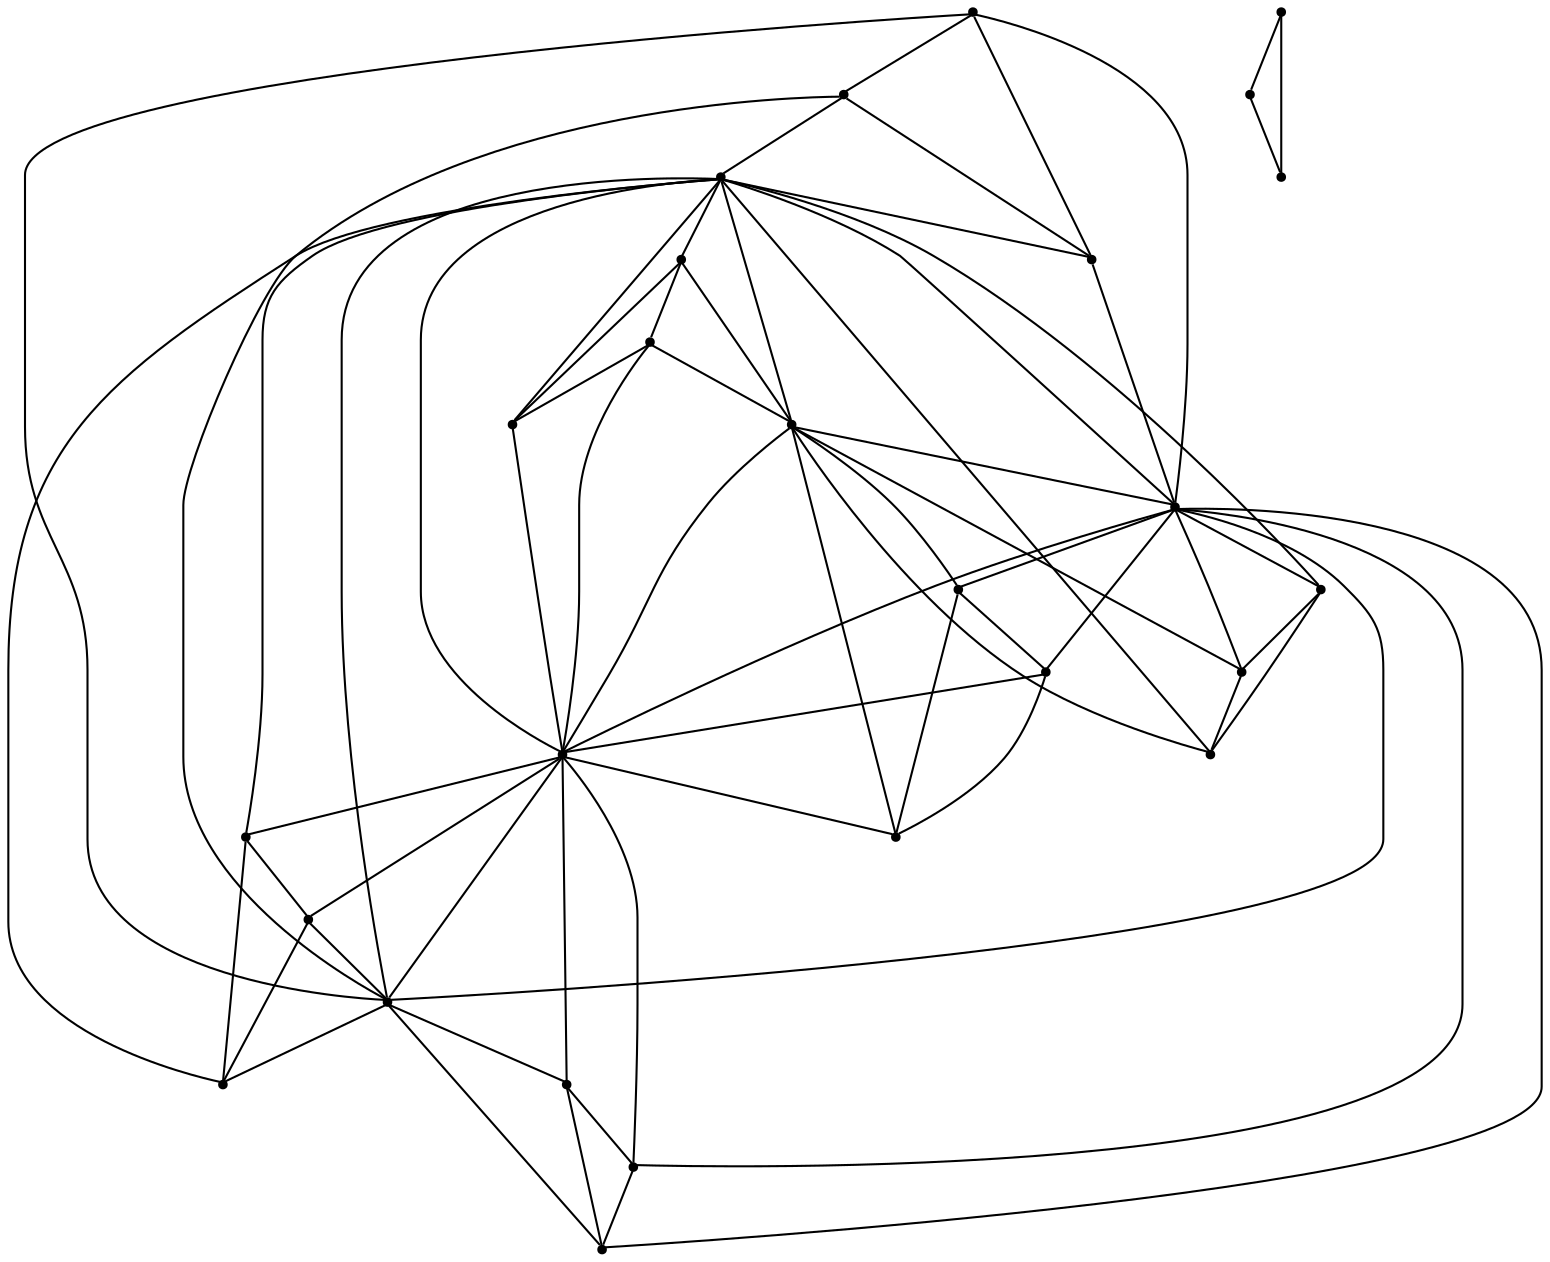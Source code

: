 graph {
  node [shape=point,comment="{\"directed\":false,\"doi\":\"10.1007/978-3-540-31843-9_27\",\"figure\":\"3 (2)\"}"]

  v0 [pos="1278.7378769985464,347.3077333890475"]
  v1 [pos="1580.2939725654069,292.05766090979944"]
  v2 [pos="1364.753874454942,472.55772321652137"]
  v3 [pos="1299.4917196584302,312.5576850695488"]
  v4 [pos="1298.7416106468022,479.5577562772311"]
  v5 [pos="1374.255636809593,390.05764692257617"]
  v6 [pos="1298.7416106468024,385.8077562772311"]
  v7 [pos="1437.2673373909884,614.0576240343926"]
  v8 [pos="1416.7635310683138,648.5577461047051"]
  v9 [pos="1396.00968840843,614.0576240343926"]
  v10 [pos="1354.0018668241278,422.80771304399536"]
  v11 [pos="1344.2500363372094,506.05769524207483"]
  v12 [pos="1333.7480968386626,389.30761386186646"]
  v13 [pos="1298.7416106468022,573.3077562772311"]
  v14 [pos="1324.9964752906976,472.55772321652137"]
  v15 [pos="1299.4917196584302,679.8077461047051"]
  v16 [pos="1319.9955259811045,347.3077333890475"]
  v17 [pos="1319.9955259811045,645.3076240343926"]
  v18 [pos="1278.7378769985464,645.3076240343926"]
  v19 [pos="1017.6892896075582,292.05766090979944"]
  v20 [pos="1248.732308321221,423.80773593217896"]
  v21 [pos="1252.9830532340118,507.8076240343925"]
  v22 [pos="1273.7369594840118,473.5577461047051"]
  v23 [pos="1269.4861509811044,389.30761386186646"]
  v24 [pos="1233.4794558502908,474.05772575965295"]
  v25 [pos="1228.2284702034883,389.30761386186646"]

  v19 -- v0 [id="-2",pos="1017.6892896075582,292.05766090979944 1278.7378769985464,347.3077333890475 1278.7378769985464,347.3077333890475 1278.7378769985464,347.3077333890475"]
  v19 -- v24 [id="-3",pos="1017.6892896075582,292.05766090979944 1233.4794558502908,474.05772575965295 1233.4794558502908,474.05772575965295 1233.4794558502908,474.05772575965295"]
  v19 -- v6 [id="-4",pos="1017.6892896075582,292.05766090979944 1298.7416106468024,385.8077562772311 1298.7416106468024,385.8077562772311 1298.7416106468024,385.8077562772311"]
  v19 -- v18 [id="-5",pos="1017.6892896075582,292.05766090979944 1278.7378769985464,645.3076240343926 1278.7378769985464,645.3076240343926 1278.7378769985464,645.3076240343926"]
  v19 -- v1 [id="-6",pos="1017.6892896075582,292.05766090979944 1580.2939725654069,292.05766090979944 1580.2939725654069,292.05766090979944 1580.2939725654069,292.05766090979944"]
  v19 -- v23 [id="-7",pos="1017.6892896075582,292.05766090979944 1269.4861509811044,389.30761386186646 1269.4861509811044,389.30761386186646 1269.4861509811044,389.30761386186646"]
  v19 -- v22 [id="-8",pos="1017.6892896075582,292.05766090979944 1273.7369594840118,473.5577461047051 1273.7369594840118,473.5577461047051 1273.7369594840118,473.5577461047051"]
  v19 -- v4 [id="-9",pos="1017.6892896075582,292.05766090979944 1298.7416106468022,479.5577562772311 1298.7416106468022,479.5577562772311 1298.7416106468022,479.5577562772311"]
  v25 -- v4 [id="-10",pos="1228.2284702034883,389.30761386186646 1228.5202216569767,420.9619717720227 1228.5202216569767,420.9619717720227 1228.5202216569767,420.9619717720227 1298.7416106468022,479.5577562772311 1298.7416106468022,479.5577562772311 1298.7416106468022,479.5577562772311"]
  v25 -- v23 [id="-12",pos="1228.2284702034883,389.30761386186646 1269.4861509811044,389.30761386186646 1269.4861509811044,389.30761386186646 1269.4861509811044,389.30761386186646"]
  v24 -- v13 [id="-13",pos="1233.4794558502908,474.05772575965295 1234.3004360465115,498.1368578397311 1234.3004360465115,498.1368578397311 1234.3004360465115,498.1368578397311 1298.7416106468022,573.3077562772311 1298.7416106468022,573.3077562772311 1298.7416106468022,573.3077562772311"]
  v24 -- v22 [id="-14",pos="1233.4794558502908,474.05772575965295 1273.7369594840118,473.5577461047051 1273.7369594840118,473.5577461047051 1273.7369594840118,473.5577461047051"]
  v20 -- v4 [id="-15",pos="1248.732308321221,423.80773593217896 1298.7416106468022,479.5577562772311 1298.7416106468022,479.5577562772311 1298.7416106468022,479.5577562772311"]
  v20 -- v25 [id="-16",pos="1248.732308321221,423.80773593217896 1228.2284702034883,389.30761386186646 1228.2284702034883,389.30761386186646 1228.2284702034883,389.30761386186646"]
  v21 -- v24 [id="-17",pos="1252.9830532340118,507.8076240343925 1233.4794558502908,474.05772575965295 1233.4794558502908,474.05772575965295 1233.4794558502908,474.05772575965295"]
  v21 -- v13 [id="-18",pos="1252.9830532340118,507.8076240343925 1298.7416106468022,573.3077562772311 1298.7416106468022,573.3077562772311 1298.7416106468022,573.3077562772311"]
  v19 -- v15 [id="-19",pos="1017.6892896075582,292.05766090979944 1263.6767805232557,655.2993334256686 1263.6767805232557,655.2993334256686 1263.6767805232557,655.2993334256686 1299.4917196584302,679.8077461047051 1299.4917196584302,679.8077461047051 1299.4917196584302,679.8077461047051"]
  v23 -- v20 [id="-20",pos="1269.4861509811044,389.30761386186646 1248.732308321221,423.80773593217896 1248.732308321221,423.80773593217896 1248.732308321221,423.80773593217896"]
  v22 -- v21 [id="-21",pos="1273.7369594840118,473.5577461047051 1252.9830532340118,507.8076240343925 1252.9830532340118,507.8076240343925 1252.9830532340118,507.8076240343925"]
  v22 -- v4 [id="-22",pos="1273.7369594840118,473.5577461047051 1298.7416106468022,479.5577562772311 1298.7416106468022,479.5577562772311 1298.7416106468022,479.5577562772311"]
  v18 -- v13 [id="-23",pos="1278.7378769985464,645.3076240343926 1298.7416106468022,573.3077562772311 1298.7416106468022,573.3077562772311 1298.7416106468022,573.3077562772311"]
  v18 -- v17 [id="-24",pos="1278.7378769985464,645.3076240343926 1319.9955259811045,645.3076240343926 1319.9955259811045,645.3076240343926 1319.9955259811045,645.3076240343926"]
  v0 -- v16 [id="-25",pos="1278.7378769985464,347.3077333890475 1319.9955259811045,347.3077333890475 1319.9955259811045,347.3077333890475 1319.9955259811045,347.3077333890475"]
  v13 -- v1 [id="-26",pos="1298.7416106468022,573.3077562772311 1580.2939725654069,292.05766090979944 1580.2939725654069,292.05766090979944 1580.2939725654069,292.05766090979944"]
  v13 -- v17 [id="-27",pos="1298.7416106468022,573.3077562772311 1319.9955259811045,645.3076240343926 1319.9955259811045,645.3076240343926 1319.9955259811045,645.3076240343926"]
  v13 -- v2 [id="-28",pos="1298.7416106468022,573.3077562772311 1364.4579578488372,496.88690870236127 1364.4579578488372,496.88690870236127 1364.4579578488372,496.88690870236127 1364.753874454942,472.55772321652137 1364.753874454942,472.55772321652137 1364.753874454942,472.55772321652137"]
  v13 -- v19 [id="-29",pos="1298.7416106468022,573.3077562772311 1017.6892896075582,292.05766090979944 1017.6892896075582,292.05766090979944 1017.6892896075582,292.05766090979944"]
  v4 -- v10 [id="-30",pos="1298.7416106468022,479.5577562772311 1354.0018668241278,422.80771304399536 1354.0018668241278,422.80771304399536 1354.0018668241278,422.80771304399536"]
  v25 -- v19 [id="-31",pos="1228.2284702034883,389.30761386186646 1017.6892896075582,292.05766090979944 1017.6892896075582,292.05766090979944 1017.6892896075582,292.05766090979944"]
  v4 -- v11 [id="-32",pos="1298.7416106468022,479.5577562772311 1344.2500363372094,506.05769524207483 1344.2500363372094,506.05769524207483 1344.2500363372094,506.05769524207483"]
  v4 -- v21 [id="-33",pos="1298.7416106468022,479.5577562772311 1252.9830532340118,507.8076240343925 1252.9830532340118,507.8076240343925 1252.9830532340118,507.8076240343925"]
  v6 -- v4 [id="-34",pos="1298.7416106468024,385.8077562772311 1298.7416106468022,479.5577562772311 1298.7416106468022,479.5577562772311 1298.7416106468022,479.5577562772311"]
  v4 -- v13 [id="-35",pos="1298.7416106468022,479.5577562772311 1298.8332122093022,502.97847160926233 1298.8332122093022,502.97847160926233 1298.8332122093022,502.97847160926233 1298.7416106468022,573.3077562772311 1298.7416106468022,573.3077562772311 1298.7416106468022,573.3077562772311"]
  v6 -- v20 [id="-36",pos="1298.7416106468024,385.8077562772311 1248.732308321221,423.80773593217896 1248.732308321221,423.80773593217896 1248.732308321221,423.80773593217896"]
  v6 -- v0 [id="-37",pos="1298.7416106468024,385.8077562772311 1278.7378769985464,347.3077333890475 1278.7378769985464,347.3077333890475 1278.7378769985464,347.3077333890475"]
  v3 -- v19 [id="-38",pos="1299.4917196584302,312.5576850695488 1017.6892896075582,292.05766090979944 1017.6892896075582,292.05766090979944 1017.6892896075582,292.05766090979944"]
  v15 -- v18 [id="-39",pos="1299.4917196584302,679.8077461047051 1278.7378769985464,645.3076240343926 1278.7378769985464,645.3076240343926 1278.7378769985464,645.3076240343926"]
  v3 -- v0 [id="-40",pos="1299.4917196584302,312.5576850695488 1278.7378769985464,347.3077333890475 1278.7378769985464,347.3077333890475 1278.7378769985464,347.3077333890475"]
  v23 -- v6 [id="-41",pos="1269.4861509811044,389.30761386186646 1298.7416106468024,385.8077562772311 1298.7416106468024,385.8077562772311 1298.7416106468024,385.8077562772311"]
  v17 -- v15 [id="-42",pos="1319.9955259811045,645.3076240343926 1299.4917196584302,679.8077461047051 1299.4917196584302,679.8077461047051 1299.4917196584302,679.8077461047051"]
  v16 -- v3 [id="-43",pos="1319.9955259811045,347.3077333890475 1299.4917196584302,312.5576850695488 1299.4917196584302,312.5576850695488 1299.4917196584302,312.5576850695488"]
  v16 -- v1 [id="-44",pos="1319.9955259811045,347.3077333890475 1580.2939725654069,292.05766090979944 1580.2939725654069,292.05766090979944 1580.2939725654069,292.05766090979944"]
  v17 -- v1 [id="-45",pos="1319.9955259811045,645.3076240343926 1580.2939725654069,292.05766090979944 1580.2939725654069,292.05766090979944 1580.2939725654069,292.05766090979944"]
  v16 -- v6 [id="-46",pos="1319.9955259811045,347.3077333890475 1298.7416106468024,385.8077562772311 1298.7416106468024,385.8077562772311 1298.7416106468024,385.8077562772311"]
  v14 -- v1 [id="-47",pos="1324.9964752906976,472.55772321652137 1580.2939725654069,292.05766090979944 1580.2939725654069,292.05766090979944 1580.2939725654069,292.05766090979944"]
  v14 -- v4 [id="-48",pos="1324.9964752906976,472.55772321652137 1298.7416106468022,479.5577562772311 1298.7416106468022,479.5577562772311 1298.7416106468022,479.5577562772311"]
  v14 -- v2 [id="-49",pos="1324.9964752906976,472.55772321652137 1364.753874454942,472.55772321652137 1364.753874454942,472.55772321652137 1364.753874454942,472.55772321652137"]
  v12 -- v1 [id="-50",pos="1333.7480968386626,389.30761386186646 1580.2939725654069,292.05766090979944 1580.2939725654069,292.05766090979944 1580.2939725654069,292.05766090979944"]
  v15 -- v1 [id="-51",pos="1299.4917196584302,679.8077461047051 1333.9897710755813,655.2993334256686 1333.9897710755813,655.2993334256686 1333.9897710755813,655.2993334256686 1580.2939725654069,292.05766090979944 1580.2939725654069,292.05766090979944 1580.2939725654069,292.05766090979944"]
  v12 -- v5 [id="-52",pos="1333.7480968386626,389.30761386186646 1374.255636809593,390.05764692257617 1374.255636809593,390.05764692257617 1374.255636809593,390.05764692257617"]
  v11 -- v13 [id="-53",pos="1344.2500363372094,506.05769524207483 1298.7416106468022,573.3077562772311 1298.7416106468022,573.3077562772311 1298.7416106468022,573.3077562772311"]
  v10 -- v12 [id="-54",pos="1354.0018668241278,422.80771304399536 1333.7480968386626,389.30761386186646 1333.7480968386626,389.30761386186646 1333.7480968386626,389.30761386186646"]
  v10 -- v6 [id="-55",pos="1354.0018668241278,422.80771304399536 1298.7416106468024,385.8077562772311 1298.7416106468024,385.8077562772311 1298.7416106468024,385.8077562772311"]
  v2 -- v11 [id="-56",pos="1364.753874454942,472.55772321652137 1344.2500363372094,506.05769524207483 1344.2500363372094,506.05769524207483 1344.2500363372094,506.05769524207483"]
  v6 -- v12 [id="-57",pos="1298.7416106468024,385.8077562772311 1333.7480968386626,389.30761386186646 1333.7480968386626,389.30761386186646 1333.7480968386626,389.30761386186646"]
  v5 -- v10 [id="-58",pos="1374.255636809593,390.05764692257617 1354.0018668241278,422.80771304399536 1354.0018668241278,422.80771304399536 1354.0018668241278,422.80771304399536"]
  v4 -- v5 [id="-59",pos="1298.7416106468022,479.5577562772311 1374.7724018895349,417.3703071398613 1374.7724018895349,417.3703071398613 1374.7724018895349,417.3703071398613 1374.255636809593,390.05764692257617 1374.255636809593,390.05764692257617 1374.255636809593,390.05764692257617"]
  v9 -- v7 [id="-60",pos="1396.00968840843,614.0576240343926 1437.2673373909884,614.0576240343926 1437.2673373909884,614.0576240343926 1437.2673373909884,614.0576240343926"]
  v8 -- v9 [id="-61",pos="1416.7635310683138,648.5577461047051 1396.00968840843,614.0576240343926 1396.00968840843,614.0576240343926 1396.00968840843,614.0576240343926"]
  v7 -- v8 [id="-62",pos="1437.2673373909884,614.0576240343926 1416.7635310683138,648.5577461047051 1416.7635310683138,648.5577461047051 1416.7635310683138,648.5577461047051"]
  v1 -- v6 [id="-63",pos="1580.2939725654069,292.05766090979944 1298.7416106468024,385.8077562772311 1298.7416106468024,385.8077562772311 1298.7416106468024,385.8077562772311"]
  v1 -- v5 [id="-64",pos="1580.2939725654069,292.05766090979944 1374.255636809593,390.05764692257617 1374.255636809593,390.05764692257617 1374.255636809593,390.05764692257617"]
  v11 -- v14 [id="-65",pos="1344.2500363372094,506.05769524207483 1324.9964752906976,472.55772321652137 1324.9964752906976,472.55772321652137 1324.9964752906976,472.55772321652137"]
  v1 -- v4 [id="-66",pos="1580.2939725654069,292.05766090979944 1298.7416106468022,479.5577562772311 1298.7416106468022,479.5577562772311 1298.7416106468022,479.5577562772311"]
  v1 -- v3 [id="-67",pos="1580.2939725654069,292.05766090979944 1299.4917196584302,312.5576850695488 1299.4917196584302,312.5576850695488 1299.4917196584302,312.5576850695488"]
  v1 -- v2 [id="-68",pos="1580.2939725654069,292.05766090979944 1364.753874454942,472.55772321652137 1364.753874454942,472.55772321652137 1364.753874454942,472.55772321652137"]
}